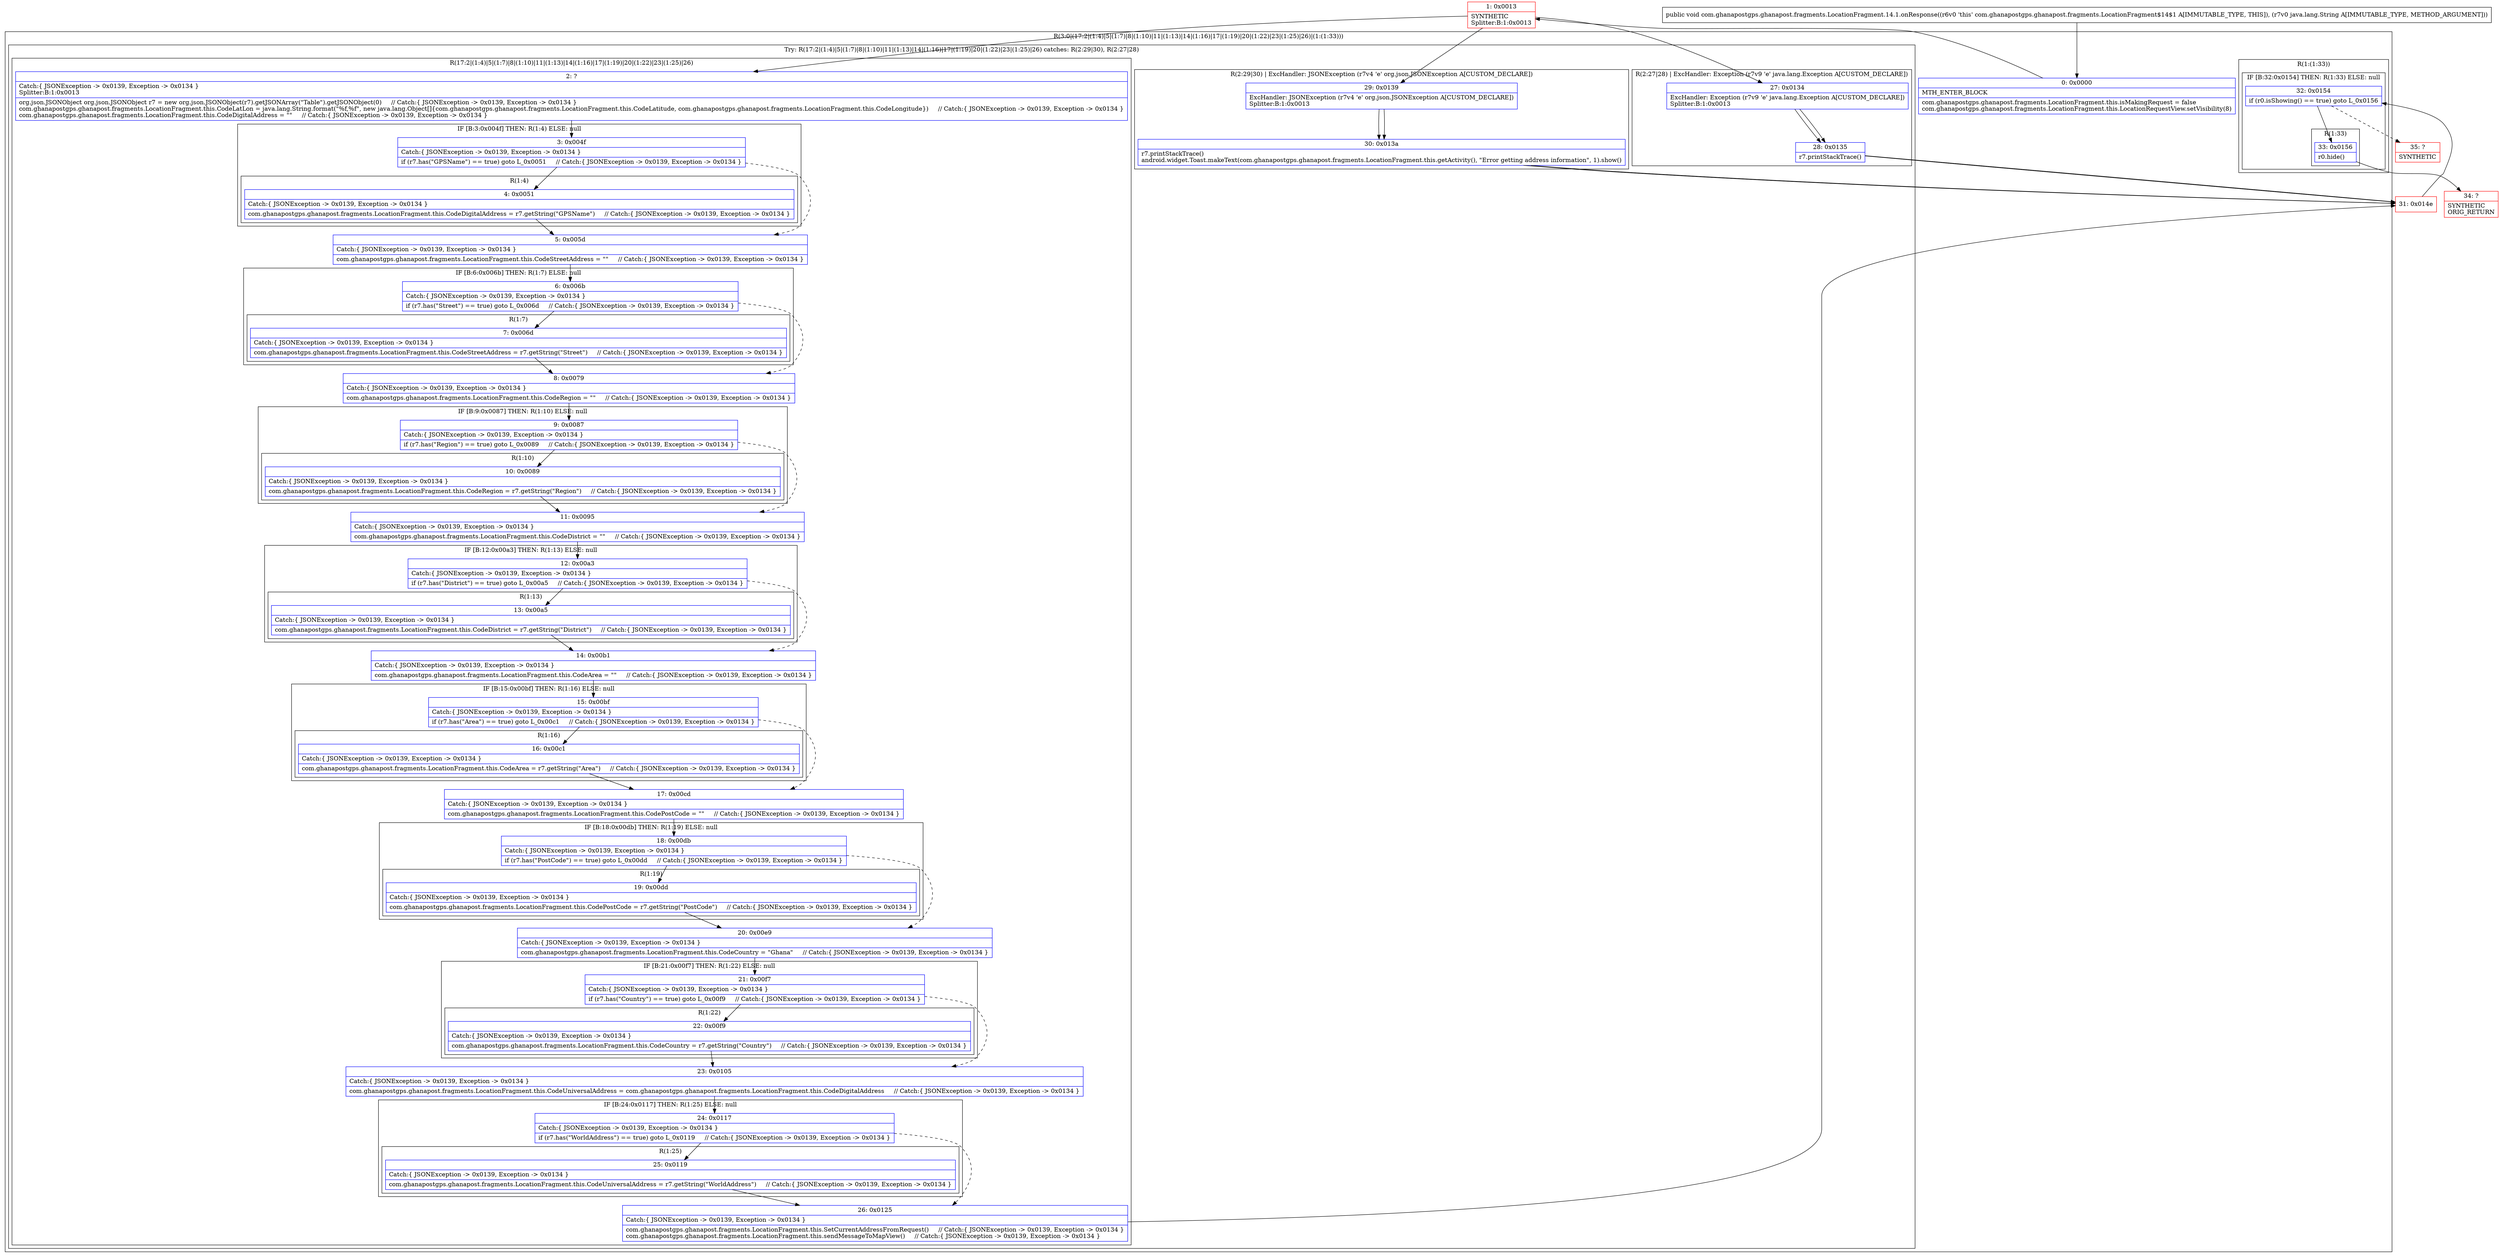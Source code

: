 digraph "CFG forcom.ghanapostgps.ghanapost.fragments.LocationFragment.14.1.onResponse(Ljava\/lang\/String;)V" {
subgraph cluster_Region_1641539632 {
label = "R(3:0|(17:2|(1:4)|5|(1:7)|8|(1:10)|11|(1:13)|14|(1:16)|17|(1:19)|20|(1:22)|23|(1:25)|26)|(1:(1:33)))";
node [shape=record,color=blue];
Node_0 [shape=record,label="{0\:\ 0x0000|MTH_ENTER_BLOCK\l|com.ghanapostgps.ghanapost.fragments.LocationFragment.this.isMakingRequest = false\lcom.ghanapostgps.ghanapost.fragments.LocationFragment.this.LocationRequestView.setVisibility(8)\l}"];
subgraph cluster_TryCatchRegion_1408499330 {
label = "Try: R(17:2|(1:4)|5|(1:7)|8|(1:10)|11|(1:13)|14|(1:16)|17|(1:19)|20|(1:22)|23|(1:25)|26) catches: R(2:29|30), R(2:27|28)";
node [shape=record,color=blue];
subgraph cluster_Region_2113244307 {
label = "R(17:2|(1:4)|5|(1:7)|8|(1:10)|11|(1:13)|14|(1:16)|17|(1:19)|20|(1:22)|23|(1:25)|26)";
node [shape=record,color=blue];
Node_2 [shape=record,label="{2\:\ ?|Catch:\{ JSONException \-\> 0x0139, Exception \-\> 0x0134 \}\lSplitter:B:1:0x0013\l|org.json.JSONObject org.json.JSONObject r7 = new org.json.JSONObject(r7).getJSONArray(\"Table\").getJSONObject(0)     \/\/ Catch:\{ JSONException \-\> 0x0139, Exception \-\> 0x0134 \}\lcom.ghanapostgps.ghanapost.fragments.LocationFragment.this.CodeLatLon = java.lang.String.format(\"%f,%f\", new java.lang.Object[]\{com.ghanapostgps.ghanapost.fragments.LocationFragment.this.CodeLatitude, com.ghanapostgps.ghanapost.fragments.LocationFragment.this.CodeLongitude\})     \/\/ Catch:\{ JSONException \-\> 0x0139, Exception \-\> 0x0134 \}\lcom.ghanapostgps.ghanapost.fragments.LocationFragment.this.CodeDigitalAddress = \"\"     \/\/ Catch:\{ JSONException \-\> 0x0139, Exception \-\> 0x0134 \}\l}"];
subgraph cluster_IfRegion_1049615593 {
label = "IF [B:3:0x004f] THEN: R(1:4) ELSE: null";
node [shape=record,color=blue];
Node_3 [shape=record,label="{3\:\ 0x004f|Catch:\{ JSONException \-\> 0x0139, Exception \-\> 0x0134 \}\l|if (r7.has(\"GPSName\") == true) goto L_0x0051     \/\/ Catch:\{ JSONException \-\> 0x0139, Exception \-\> 0x0134 \}\l}"];
subgraph cluster_Region_1294640501 {
label = "R(1:4)";
node [shape=record,color=blue];
Node_4 [shape=record,label="{4\:\ 0x0051|Catch:\{ JSONException \-\> 0x0139, Exception \-\> 0x0134 \}\l|com.ghanapostgps.ghanapost.fragments.LocationFragment.this.CodeDigitalAddress = r7.getString(\"GPSName\")     \/\/ Catch:\{ JSONException \-\> 0x0139, Exception \-\> 0x0134 \}\l}"];
}
}
Node_5 [shape=record,label="{5\:\ 0x005d|Catch:\{ JSONException \-\> 0x0139, Exception \-\> 0x0134 \}\l|com.ghanapostgps.ghanapost.fragments.LocationFragment.this.CodeStreetAddress = \"\"     \/\/ Catch:\{ JSONException \-\> 0x0139, Exception \-\> 0x0134 \}\l}"];
subgraph cluster_IfRegion_750929763 {
label = "IF [B:6:0x006b] THEN: R(1:7) ELSE: null";
node [shape=record,color=blue];
Node_6 [shape=record,label="{6\:\ 0x006b|Catch:\{ JSONException \-\> 0x0139, Exception \-\> 0x0134 \}\l|if (r7.has(\"Street\") == true) goto L_0x006d     \/\/ Catch:\{ JSONException \-\> 0x0139, Exception \-\> 0x0134 \}\l}"];
subgraph cluster_Region_2105722748 {
label = "R(1:7)";
node [shape=record,color=blue];
Node_7 [shape=record,label="{7\:\ 0x006d|Catch:\{ JSONException \-\> 0x0139, Exception \-\> 0x0134 \}\l|com.ghanapostgps.ghanapost.fragments.LocationFragment.this.CodeStreetAddress = r7.getString(\"Street\")     \/\/ Catch:\{ JSONException \-\> 0x0139, Exception \-\> 0x0134 \}\l}"];
}
}
Node_8 [shape=record,label="{8\:\ 0x0079|Catch:\{ JSONException \-\> 0x0139, Exception \-\> 0x0134 \}\l|com.ghanapostgps.ghanapost.fragments.LocationFragment.this.CodeRegion = \"\"     \/\/ Catch:\{ JSONException \-\> 0x0139, Exception \-\> 0x0134 \}\l}"];
subgraph cluster_IfRegion_1026172081 {
label = "IF [B:9:0x0087] THEN: R(1:10) ELSE: null";
node [shape=record,color=blue];
Node_9 [shape=record,label="{9\:\ 0x0087|Catch:\{ JSONException \-\> 0x0139, Exception \-\> 0x0134 \}\l|if (r7.has(\"Region\") == true) goto L_0x0089     \/\/ Catch:\{ JSONException \-\> 0x0139, Exception \-\> 0x0134 \}\l}"];
subgraph cluster_Region_624111468 {
label = "R(1:10)";
node [shape=record,color=blue];
Node_10 [shape=record,label="{10\:\ 0x0089|Catch:\{ JSONException \-\> 0x0139, Exception \-\> 0x0134 \}\l|com.ghanapostgps.ghanapost.fragments.LocationFragment.this.CodeRegion = r7.getString(\"Region\")     \/\/ Catch:\{ JSONException \-\> 0x0139, Exception \-\> 0x0134 \}\l}"];
}
}
Node_11 [shape=record,label="{11\:\ 0x0095|Catch:\{ JSONException \-\> 0x0139, Exception \-\> 0x0134 \}\l|com.ghanapostgps.ghanapost.fragments.LocationFragment.this.CodeDistrict = \"\"     \/\/ Catch:\{ JSONException \-\> 0x0139, Exception \-\> 0x0134 \}\l}"];
subgraph cluster_IfRegion_469011958 {
label = "IF [B:12:0x00a3] THEN: R(1:13) ELSE: null";
node [shape=record,color=blue];
Node_12 [shape=record,label="{12\:\ 0x00a3|Catch:\{ JSONException \-\> 0x0139, Exception \-\> 0x0134 \}\l|if (r7.has(\"District\") == true) goto L_0x00a5     \/\/ Catch:\{ JSONException \-\> 0x0139, Exception \-\> 0x0134 \}\l}"];
subgraph cluster_Region_1889931475 {
label = "R(1:13)";
node [shape=record,color=blue];
Node_13 [shape=record,label="{13\:\ 0x00a5|Catch:\{ JSONException \-\> 0x0139, Exception \-\> 0x0134 \}\l|com.ghanapostgps.ghanapost.fragments.LocationFragment.this.CodeDistrict = r7.getString(\"District\")     \/\/ Catch:\{ JSONException \-\> 0x0139, Exception \-\> 0x0134 \}\l}"];
}
}
Node_14 [shape=record,label="{14\:\ 0x00b1|Catch:\{ JSONException \-\> 0x0139, Exception \-\> 0x0134 \}\l|com.ghanapostgps.ghanapost.fragments.LocationFragment.this.CodeArea = \"\"     \/\/ Catch:\{ JSONException \-\> 0x0139, Exception \-\> 0x0134 \}\l}"];
subgraph cluster_IfRegion_482717146 {
label = "IF [B:15:0x00bf] THEN: R(1:16) ELSE: null";
node [shape=record,color=blue];
Node_15 [shape=record,label="{15\:\ 0x00bf|Catch:\{ JSONException \-\> 0x0139, Exception \-\> 0x0134 \}\l|if (r7.has(\"Area\") == true) goto L_0x00c1     \/\/ Catch:\{ JSONException \-\> 0x0139, Exception \-\> 0x0134 \}\l}"];
subgraph cluster_Region_540129633 {
label = "R(1:16)";
node [shape=record,color=blue];
Node_16 [shape=record,label="{16\:\ 0x00c1|Catch:\{ JSONException \-\> 0x0139, Exception \-\> 0x0134 \}\l|com.ghanapostgps.ghanapost.fragments.LocationFragment.this.CodeArea = r7.getString(\"Area\")     \/\/ Catch:\{ JSONException \-\> 0x0139, Exception \-\> 0x0134 \}\l}"];
}
}
Node_17 [shape=record,label="{17\:\ 0x00cd|Catch:\{ JSONException \-\> 0x0139, Exception \-\> 0x0134 \}\l|com.ghanapostgps.ghanapost.fragments.LocationFragment.this.CodePostCode = \"\"     \/\/ Catch:\{ JSONException \-\> 0x0139, Exception \-\> 0x0134 \}\l}"];
subgraph cluster_IfRegion_521477036 {
label = "IF [B:18:0x00db] THEN: R(1:19) ELSE: null";
node [shape=record,color=blue];
Node_18 [shape=record,label="{18\:\ 0x00db|Catch:\{ JSONException \-\> 0x0139, Exception \-\> 0x0134 \}\l|if (r7.has(\"PostCode\") == true) goto L_0x00dd     \/\/ Catch:\{ JSONException \-\> 0x0139, Exception \-\> 0x0134 \}\l}"];
subgraph cluster_Region_1609932821 {
label = "R(1:19)";
node [shape=record,color=blue];
Node_19 [shape=record,label="{19\:\ 0x00dd|Catch:\{ JSONException \-\> 0x0139, Exception \-\> 0x0134 \}\l|com.ghanapostgps.ghanapost.fragments.LocationFragment.this.CodePostCode = r7.getString(\"PostCode\")     \/\/ Catch:\{ JSONException \-\> 0x0139, Exception \-\> 0x0134 \}\l}"];
}
}
Node_20 [shape=record,label="{20\:\ 0x00e9|Catch:\{ JSONException \-\> 0x0139, Exception \-\> 0x0134 \}\l|com.ghanapostgps.ghanapost.fragments.LocationFragment.this.CodeCountry = \"Ghana\"     \/\/ Catch:\{ JSONException \-\> 0x0139, Exception \-\> 0x0134 \}\l}"];
subgraph cluster_IfRegion_1861188940 {
label = "IF [B:21:0x00f7] THEN: R(1:22) ELSE: null";
node [shape=record,color=blue];
Node_21 [shape=record,label="{21\:\ 0x00f7|Catch:\{ JSONException \-\> 0x0139, Exception \-\> 0x0134 \}\l|if (r7.has(\"Country\") == true) goto L_0x00f9     \/\/ Catch:\{ JSONException \-\> 0x0139, Exception \-\> 0x0134 \}\l}"];
subgraph cluster_Region_1136143169 {
label = "R(1:22)";
node [shape=record,color=blue];
Node_22 [shape=record,label="{22\:\ 0x00f9|Catch:\{ JSONException \-\> 0x0139, Exception \-\> 0x0134 \}\l|com.ghanapostgps.ghanapost.fragments.LocationFragment.this.CodeCountry = r7.getString(\"Country\")     \/\/ Catch:\{ JSONException \-\> 0x0139, Exception \-\> 0x0134 \}\l}"];
}
}
Node_23 [shape=record,label="{23\:\ 0x0105|Catch:\{ JSONException \-\> 0x0139, Exception \-\> 0x0134 \}\l|com.ghanapostgps.ghanapost.fragments.LocationFragment.this.CodeUniversalAddress = com.ghanapostgps.ghanapost.fragments.LocationFragment.this.CodeDigitalAddress     \/\/ Catch:\{ JSONException \-\> 0x0139, Exception \-\> 0x0134 \}\l}"];
subgraph cluster_IfRegion_1950847201 {
label = "IF [B:24:0x0117] THEN: R(1:25) ELSE: null";
node [shape=record,color=blue];
Node_24 [shape=record,label="{24\:\ 0x0117|Catch:\{ JSONException \-\> 0x0139, Exception \-\> 0x0134 \}\l|if (r7.has(\"WorldAddress\") == true) goto L_0x0119     \/\/ Catch:\{ JSONException \-\> 0x0139, Exception \-\> 0x0134 \}\l}"];
subgraph cluster_Region_104883060 {
label = "R(1:25)";
node [shape=record,color=blue];
Node_25 [shape=record,label="{25\:\ 0x0119|Catch:\{ JSONException \-\> 0x0139, Exception \-\> 0x0134 \}\l|com.ghanapostgps.ghanapost.fragments.LocationFragment.this.CodeUniversalAddress = r7.getString(\"WorldAddress\")     \/\/ Catch:\{ JSONException \-\> 0x0139, Exception \-\> 0x0134 \}\l}"];
}
}
Node_26 [shape=record,label="{26\:\ 0x0125|Catch:\{ JSONException \-\> 0x0139, Exception \-\> 0x0134 \}\l|com.ghanapostgps.ghanapost.fragments.LocationFragment.this.SetCurrentAddressFromRequest()     \/\/ Catch:\{ JSONException \-\> 0x0139, Exception \-\> 0x0134 \}\lcom.ghanapostgps.ghanapost.fragments.LocationFragment.this.sendMessageToMapView()     \/\/ Catch:\{ JSONException \-\> 0x0139, Exception \-\> 0x0134 \}\l}"];
}
subgraph cluster_Region_1985250909 {
label = "R(2:29|30) | ExcHandler: JSONException (r7v4 'e' org.json.JSONException A[CUSTOM_DECLARE])\l";
node [shape=record,color=blue];
Node_29 [shape=record,label="{29\:\ 0x0139|ExcHandler: JSONException (r7v4 'e' org.json.JSONException A[CUSTOM_DECLARE])\lSplitter:B:1:0x0013\l}"];
Node_30 [shape=record,label="{30\:\ 0x013a|r7.printStackTrace()\landroid.widget.Toast.makeText(com.ghanapostgps.ghanapost.fragments.LocationFragment.this.getActivity(), \"Error getting address information\", 1).show()\l}"];
}
subgraph cluster_Region_1311447289 {
label = "R(2:27|28) | ExcHandler: Exception (r7v9 'e' java.lang.Exception A[CUSTOM_DECLARE])\l";
node [shape=record,color=blue];
Node_27 [shape=record,label="{27\:\ 0x0134|ExcHandler: Exception (r7v9 'e' java.lang.Exception A[CUSTOM_DECLARE])\lSplitter:B:1:0x0013\l}"];
Node_28 [shape=record,label="{28\:\ 0x0135|r7.printStackTrace()\l}"];
}
}
subgraph cluster_Region_274988900 {
label = "R(1:(1:33))";
node [shape=record,color=blue];
subgraph cluster_IfRegion_1546130436 {
label = "IF [B:32:0x0154] THEN: R(1:33) ELSE: null";
node [shape=record,color=blue];
Node_32 [shape=record,label="{32\:\ 0x0154|if (r0.isShowing() == true) goto L_0x0156\l}"];
subgraph cluster_Region_236722098 {
label = "R(1:33)";
node [shape=record,color=blue];
Node_33 [shape=record,label="{33\:\ 0x0156|r0.hide()\l}"];
}
}
}
}
subgraph cluster_Region_1985250909 {
label = "R(2:29|30) | ExcHandler: JSONException (r7v4 'e' org.json.JSONException A[CUSTOM_DECLARE])\l";
node [shape=record,color=blue];
Node_29 [shape=record,label="{29\:\ 0x0139|ExcHandler: JSONException (r7v4 'e' org.json.JSONException A[CUSTOM_DECLARE])\lSplitter:B:1:0x0013\l}"];
Node_30 [shape=record,label="{30\:\ 0x013a|r7.printStackTrace()\landroid.widget.Toast.makeText(com.ghanapostgps.ghanapost.fragments.LocationFragment.this.getActivity(), \"Error getting address information\", 1).show()\l}"];
}
subgraph cluster_Region_1311447289 {
label = "R(2:27|28) | ExcHandler: Exception (r7v9 'e' java.lang.Exception A[CUSTOM_DECLARE])\l";
node [shape=record,color=blue];
Node_27 [shape=record,label="{27\:\ 0x0134|ExcHandler: Exception (r7v9 'e' java.lang.Exception A[CUSTOM_DECLARE])\lSplitter:B:1:0x0013\l}"];
Node_28 [shape=record,label="{28\:\ 0x0135|r7.printStackTrace()\l}"];
}
Node_1 [shape=record,color=red,label="{1\:\ 0x0013|SYNTHETIC\lSplitter:B:1:0x0013\l}"];
Node_31 [shape=record,color=red,label="{31\:\ 0x014e}"];
Node_34 [shape=record,color=red,label="{34\:\ ?|SYNTHETIC\lORIG_RETURN\l}"];
Node_35 [shape=record,color=red,label="{35\:\ ?|SYNTHETIC\l}"];
MethodNode[shape=record,label="{public void com.ghanapostgps.ghanapost.fragments.LocationFragment.14.1.onResponse((r6v0 'this' com.ghanapostgps.ghanapost.fragments.LocationFragment$14$1 A[IMMUTABLE_TYPE, THIS]), (r7v0 java.lang.String A[IMMUTABLE_TYPE, METHOD_ARGUMENT])) }"];
MethodNode -> Node_0;
Node_0 -> Node_1;
Node_2 -> Node_3;
Node_3 -> Node_4;
Node_3 -> Node_5[style=dashed];
Node_4 -> Node_5;
Node_5 -> Node_6;
Node_6 -> Node_7;
Node_6 -> Node_8[style=dashed];
Node_7 -> Node_8;
Node_8 -> Node_9;
Node_9 -> Node_10;
Node_9 -> Node_11[style=dashed];
Node_10 -> Node_11;
Node_11 -> Node_12;
Node_12 -> Node_13;
Node_12 -> Node_14[style=dashed];
Node_13 -> Node_14;
Node_14 -> Node_15;
Node_15 -> Node_16;
Node_15 -> Node_17[style=dashed];
Node_16 -> Node_17;
Node_17 -> Node_18;
Node_18 -> Node_19;
Node_18 -> Node_20[style=dashed];
Node_19 -> Node_20;
Node_20 -> Node_21;
Node_21 -> Node_22;
Node_21 -> Node_23[style=dashed];
Node_22 -> Node_23;
Node_23 -> Node_24;
Node_24 -> Node_25;
Node_24 -> Node_26[style=dashed];
Node_25 -> Node_26;
Node_26 -> Node_31;
Node_29 -> Node_30;
Node_30 -> Node_31;
Node_27 -> Node_28;
Node_28 -> Node_31;
Node_32 -> Node_33;
Node_32 -> Node_35[style=dashed];
Node_33 -> Node_34;
Node_29 -> Node_30;
Node_30 -> Node_31;
Node_27 -> Node_28;
Node_28 -> Node_31;
Node_1 -> Node_2;
Node_1 -> Node_29;
Node_1 -> Node_27;
Node_31 -> Node_32;
}

